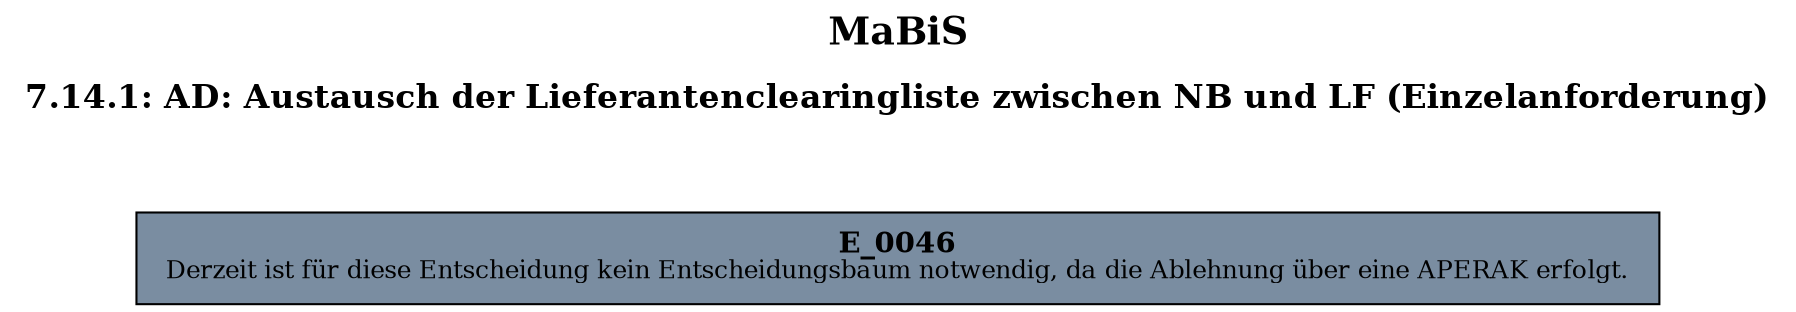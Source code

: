 digraph D {
    labelloc="t";
    label=<<B><FONT POINT-SIZE="18">MaBiS</FONT></B><BR/><BR/><B><FONT POINT-SIZE="16">7.14.1: AD: Austausch der Lieferantenclearingliste zwischen NB und LF (Einzelanforderung)</FONT></B><BR/><BR/><BR/><BR/>>;
    ratio="compress";
    concentrate=true;
    pack=true;
    rankdir=TB;
    packmode="array";
    size="20,20";
    "Empty" [margin="0.2,0.12", shape=box, style=filled, fillcolor="#7a8da1", label=<<B>E_0046</B><BR align="center"/><FONT point-size="12">Derzeit ist für diese Entscheidung kein Entscheidungsbaum notwendig, da die Ablehnung über eine APERAK erfolgt.</FONT><BR align="center"/>>];


    bgcolor="transparent";
}